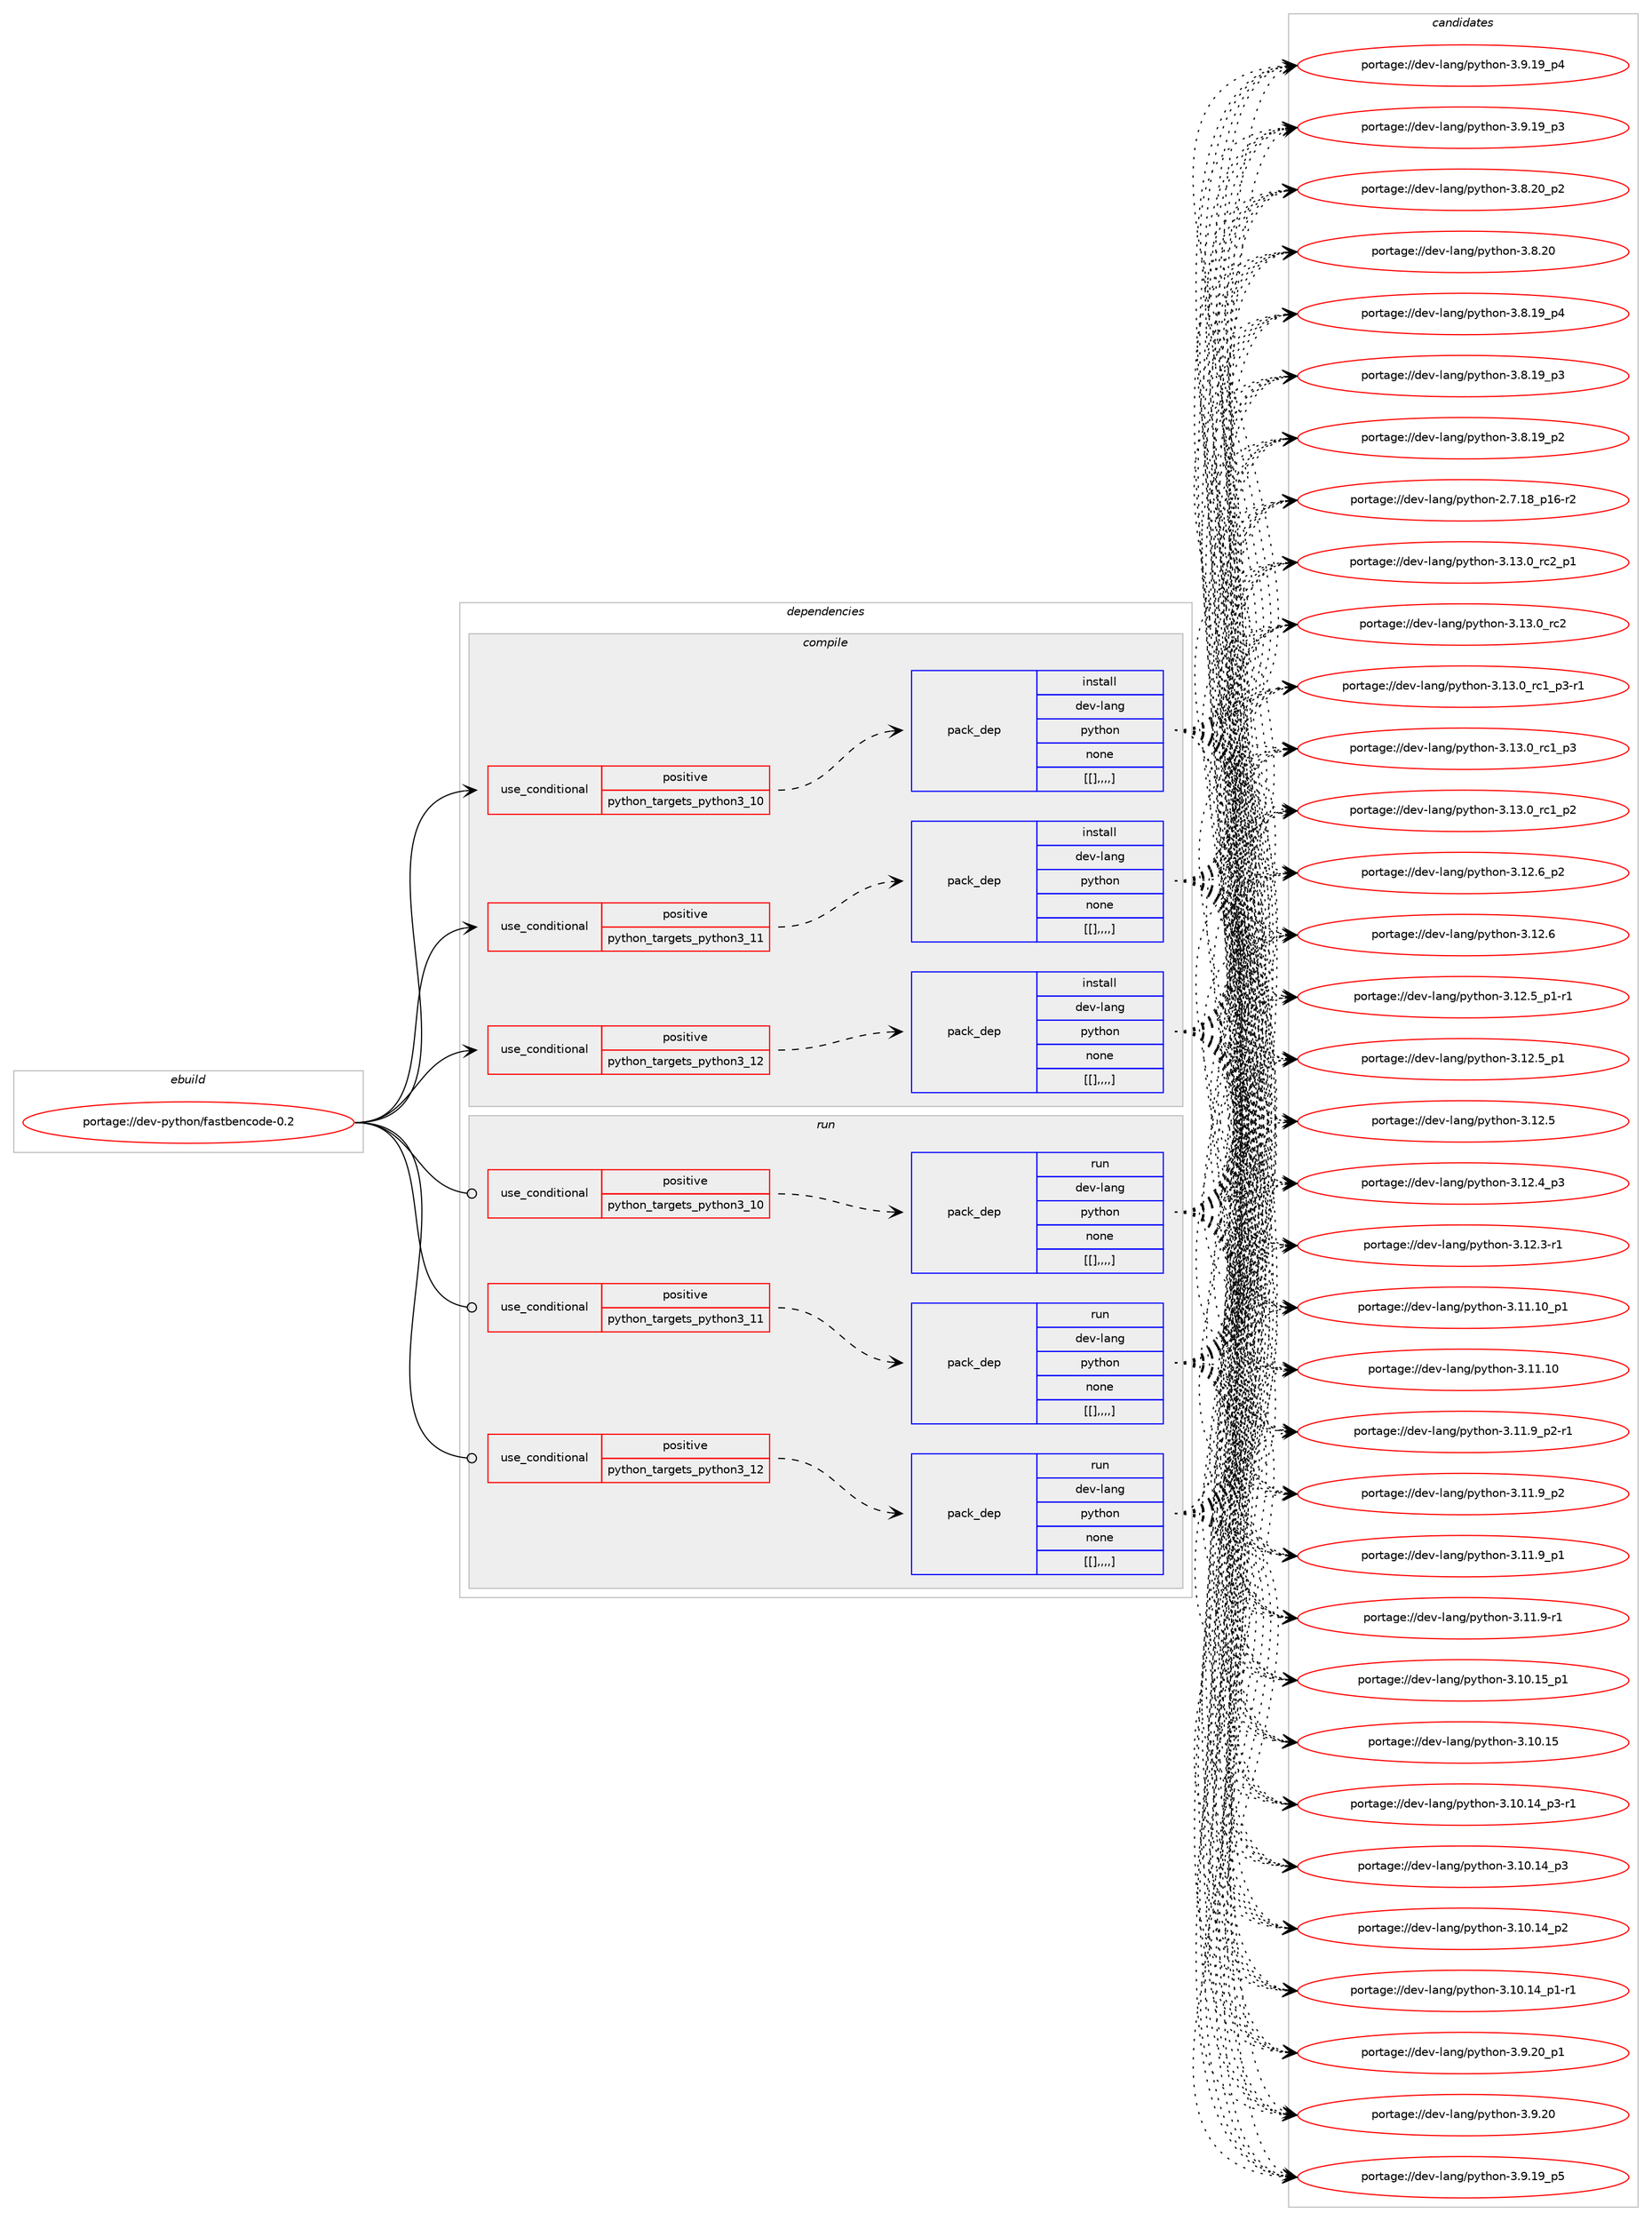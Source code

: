 digraph prolog {

# *************
# Graph options
# *************

newrank=true;
concentrate=true;
compound=true;
graph [rankdir=LR,fontname=Helvetica,fontsize=10,ranksep=1.5];#, ranksep=2.5, nodesep=0.2];
edge  [arrowhead=vee];
node  [fontname=Helvetica,fontsize=10];

# **********
# The ebuild
# **********

subgraph cluster_leftcol {
color=gray;
label=<<i>ebuild</i>>;
id [label="portage://dev-python/fastbencode-0.2", color=red, width=4, href="../dev-python/fastbencode-0.2.svg"];
}

# ****************
# The dependencies
# ****************

subgraph cluster_midcol {
color=gray;
label=<<i>dependencies</i>>;
subgraph cluster_compile {
fillcolor="#eeeeee";
style=filled;
label=<<i>compile</i>>;
subgraph cond33823 {
dependency147853 [label=<<TABLE BORDER="0" CELLBORDER="1" CELLSPACING="0" CELLPADDING="4"><TR><TD ROWSPAN="3" CELLPADDING="10">use_conditional</TD></TR><TR><TD>positive</TD></TR><TR><TD>python_targets_python3_10</TD></TR></TABLE>>, shape=none, color=red];
subgraph pack112816 {
dependency147854 [label=<<TABLE BORDER="0" CELLBORDER="1" CELLSPACING="0" CELLPADDING="4" WIDTH="220"><TR><TD ROWSPAN="6" CELLPADDING="30">pack_dep</TD></TR><TR><TD WIDTH="110">install</TD></TR><TR><TD>dev-lang</TD></TR><TR><TD>python</TD></TR><TR><TD>none</TD></TR><TR><TD>[[],,,,]</TD></TR></TABLE>>, shape=none, color=blue];
}
dependency147853:e -> dependency147854:w [weight=20,style="dashed",arrowhead="vee"];
}
id:e -> dependency147853:w [weight=20,style="solid",arrowhead="vee"];
subgraph cond33824 {
dependency147855 [label=<<TABLE BORDER="0" CELLBORDER="1" CELLSPACING="0" CELLPADDING="4"><TR><TD ROWSPAN="3" CELLPADDING="10">use_conditional</TD></TR><TR><TD>positive</TD></TR><TR><TD>python_targets_python3_11</TD></TR></TABLE>>, shape=none, color=red];
subgraph pack112817 {
dependency147856 [label=<<TABLE BORDER="0" CELLBORDER="1" CELLSPACING="0" CELLPADDING="4" WIDTH="220"><TR><TD ROWSPAN="6" CELLPADDING="30">pack_dep</TD></TR><TR><TD WIDTH="110">install</TD></TR><TR><TD>dev-lang</TD></TR><TR><TD>python</TD></TR><TR><TD>none</TD></TR><TR><TD>[[],,,,]</TD></TR></TABLE>>, shape=none, color=blue];
}
dependency147855:e -> dependency147856:w [weight=20,style="dashed",arrowhead="vee"];
}
id:e -> dependency147855:w [weight=20,style="solid",arrowhead="vee"];
subgraph cond33825 {
dependency147857 [label=<<TABLE BORDER="0" CELLBORDER="1" CELLSPACING="0" CELLPADDING="4"><TR><TD ROWSPAN="3" CELLPADDING="10">use_conditional</TD></TR><TR><TD>positive</TD></TR><TR><TD>python_targets_python3_12</TD></TR></TABLE>>, shape=none, color=red];
subgraph pack112818 {
dependency147858 [label=<<TABLE BORDER="0" CELLBORDER="1" CELLSPACING="0" CELLPADDING="4" WIDTH="220"><TR><TD ROWSPAN="6" CELLPADDING="30">pack_dep</TD></TR><TR><TD WIDTH="110">install</TD></TR><TR><TD>dev-lang</TD></TR><TR><TD>python</TD></TR><TR><TD>none</TD></TR><TR><TD>[[],,,,]</TD></TR></TABLE>>, shape=none, color=blue];
}
dependency147857:e -> dependency147858:w [weight=20,style="dashed",arrowhead="vee"];
}
id:e -> dependency147857:w [weight=20,style="solid",arrowhead="vee"];
}
subgraph cluster_compileandrun {
fillcolor="#eeeeee";
style=filled;
label=<<i>compile and run</i>>;
}
subgraph cluster_run {
fillcolor="#eeeeee";
style=filled;
label=<<i>run</i>>;
subgraph cond33826 {
dependency147859 [label=<<TABLE BORDER="0" CELLBORDER="1" CELLSPACING="0" CELLPADDING="4"><TR><TD ROWSPAN="3" CELLPADDING="10">use_conditional</TD></TR><TR><TD>positive</TD></TR><TR><TD>python_targets_python3_10</TD></TR></TABLE>>, shape=none, color=red];
subgraph pack112819 {
dependency147860 [label=<<TABLE BORDER="0" CELLBORDER="1" CELLSPACING="0" CELLPADDING="4" WIDTH="220"><TR><TD ROWSPAN="6" CELLPADDING="30">pack_dep</TD></TR><TR><TD WIDTH="110">run</TD></TR><TR><TD>dev-lang</TD></TR><TR><TD>python</TD></TR><TR><TD>none</TD></TR><TR><TD>[[],,,,]</TD></TR></TABLE>>, shape=none, color=blue];
}
dependency147859:e -> dependency147860:w [weight=20,style="dashed",arrowhead="vee"];
}
id:e -> dependency147859:w [weight=20,style="solid",arrowhead="odot"];
subgraph cond33827 {
dependency147861 [label=<<TABLE BORDER="0" CELLBORDER="1" CELLSPACING="0" CELLPADDING="4"><TR><TD ROWSPAN="3" CELLPADDING="10">use_conditional</TD></TR><TR><TD>positive</TD></TR><TR><TD>python_targets_python3_11</TD></TR></TABLE>>, shape=none, color=red];
subgraph pack112820 {
dependency147862 [label=<<TABLE BORDER="0" CELLBORDER="1" CELLSPACING="0" CELLPADDING="4" WIDTH="220"><TR><TD ROWSPAN="6" CELLPADDING="30">pack_dep</TD></TR><TR><TD WIDTH="110">run</TD></TR><TR><TD>dev-lang</TD></TR><TR><TD>python</TD></TR><TR><TD>none</TD></TR><TR><TD>[[],,,,]</TD></TR></TABLE>>, shape=none, color=blue];
}
dependency147861:e -> dependency147862:w [weight=20,style="dashed",arrowhead="vee"];
}
id:e -> dependency147861:w [weight=20,style="solid",arrowhead="odot"];
subgraph cond33828 {
dependency147863 [label=<<TABLE BORDER="0" CELLBORDER="1" CELLSPACING="0" CELLPADDING="4"><TR><TD ROWSPAN="3" CELLPADDING="10">use_conditional</TD></TR><TR><TD>positive</TD></TR><TR><TD>python_targets_python3_12</TD></TR></TABLE>>, shape=none, color=red];
subgraph pack112821 {
dependency147864 [label=<<TABLE BORDER="0" CELLBORDER="1" CELLSPACING="0" CELLPADDING="4" WIDTH="220"><TR><TD ROWSPAN="6" CELLPADDING="30">pack_dep</TD></TR><TR><TD WIDTH="110">run</TD></TR><TR><TD>dev-lang</TD></TR><TR><TD>python</TD></TR><TR><TD>none</TD></TR><TR><TD>[[],,,,]</TD></TR></TABLE>>, shape=none, color=blue];
}
dependency147863:e -> dependency147864:w [weight=20,style="dashed",arrowhead="vee"];
}
id:e -> dependency147863:w [weight=20,style="solid",arrowhead="odot"];
}
}

# **************
# The candidates
# **************

subgraph cluster_choices {
rank=same;
color=gray;
label=<<i>candidates</i>>;

subgraph choice112816 {
color=black;
nodesep=1;
choice100101118451089711010347112121116104111110455146495146489511499509511249 [label="portage://dev-lang/python-3.13.0_rc2_p1", color=red, width=4,href="../dev-lang/python-3.13.0_rc2_p1.svg"];
choice10010111845108971101034711212111610411111045514649514648951149950 [label="portage://dev-lang/python-3.13.0_rc2", color=red, width=4,href="../dev-lang/python-3.13.0_rc2.svg"];
choice1001011184510897110103471121211161041111104551464951464895114994995112514511449 [label="portage://dev-lang/python-3.13.0_rc1_p3-r1", color=red, width=4,href="../dev-lang/python-3.13.0_rc1_p3-r1.svg"];
choice100101118451089711010347112121116104111110455146495146489511499499511251 [label="portage://dev-lang/python-3.13.0_rc1_p3", color=red, width=4,href="../dev-lang/python-3.13.0_rc1_p3.svg"];
choice100101118451089711010347112121116104111110455146495146489511499499511250 [label="portage://dev-lang/python-3.13.0_rc1_p2", color=red, width=4,href="../dev-lang/python-3.13.0_rc1_p2.svg"];
choice100101118451089711010347112121116104111110455146495046549511250 [label="portage://dev-lang/python-3.12.6_p2", color=red, width=4,href="../dev-lang/python-3.12.6_p2.svg"];
choice10010111845108971101034711212111610411111045514649504654 [label="portage://dev-lang/python-3.12.6", color=red, width=4,href="../dev-lang/python-3.12.6.svg"];
choice1001011184510897110103471121211161041111104551464950465395112494511449 [label="portage://dev-lang/python-3.12.5_p1-r1", color=red, width=4,href="../dev-lang/python-3.12.5_p1-r1.svg"];
choice100101118451089711010347112121116104111110455146495046539511249 [label="portage://dev-lang/python-3.12.5_p1", color=red, width=4,href="../dev-lang/python-3.12.5_p1.svg"];
choice10010111845108971101034711212111610411111045514649504653 [label="portage://dev-lang/python-3.12.5", color=red, width=4,href="../dev-lang/python-3.12.5.svg"];
choice100101118451089711010347112121116104111110455146495046529511251 [label="portage://dev-lang/python-3.12.4_p3", color=red, width=4,href="../dev-lang/python-3.12.4_p3.svg"];
choice100101118451089711010347112121116104111110455146495046514511449 [label="portage://dev-lang/python-3.12.3-r1", color=red, width=4,href="../dev-lang/python-3.12.3-r1.svg"];
choice10010111845108971101034711212111610411111045514649494649489511249 [label="portage://dev-lang/python-3.11.10_p1", color=red, width=4,href="../dev-lang/python-3.11.10_p1.svg"];
choice1001011184510897110103471121211161041111104551464949464948 [label="portage://dev-lang/python-3.11.10", color=red, width=4,href="../dev-lang/python-3.11.10.svg"];
choice1001011184510897110103471121211161041111104551464949465795112504511449 [label="portage://dev-lang/python-3.11.9_p2-r1", color=red, width=4,href="../dev-lang/python-3.11.9_p2-r1.svg"];
choice100101118451089711010347112121116104111110455146494946579511250 [label="portage://dev-lang/python-3.11.9_p2", color=red, width=4,href="../dev-lang/python-3.11.9_p2.svg"];
choice100101118451089711010347112121116104111110455146494946579511249 [label="portage://dev-lang/python-3.11.9_p1", color=red, width=4,href="../dev-lang/python-3.11.9_p1.svg"];
choice100101118451089711010347112121116104111110455146494946574511449 [label="portage://dev-lang/python-3.11.9-r1", color=red, width=4,href="../dev-lang/python-3.11.9-r1.svg"];
choice10010111845108971101034711212111610411111045514649484649539511249 [label="portage://dev-lang/python-3.10.15_p1", color=red, width=4,href="../dev-lang/python-3.10.15_p1.svg"];
choice1001011184510897110103471121211161041111104551464948464953 [label="portage://dev-lang/python-3.10.15", color=red, width=4,href="../dev-lang/python-3.10.15.svg"];
choice100101118451089711010347112121116104111110455146494846495295112514511449 [label="portage://dev-lang/python-3.10.14_p3-r1", color=red, width=4,href="../dev-lang/python-3.10.14_p3-r1.svg"];
choice10010111845108971101034711212111610411111045514649484649529511251 [label="portage://dev-lang/python-3.10.14_p3", color=red, width=4,href="../dev-lang/python-3.10.14_p3.svg"];
choice10010111845108971101034711212111610411111045514649484649529511250 [label="portage://dev-lang/python-3.10.14_p2", color=red, width=4,href="../dev-lang/python-3.10.14_p2.svg"];
choice100101118451089711010347112121116104111110455146494846495295112494511449 [label="portage://dev-lang/python-3.10.14_p1-r1", color=red, width=4,href="../dev-lang/python-3.10.14_p1-r1.svg"];
choice100101118451089711010347112121116104111110455146574650489511249 [label="portage://dev-lang/python-3.9.20_p1", color=red, width=4,href="../dev-lang/python-3.9.20_p1.svg"];
choice10010111845108971101034711212111610411111045514657465048 [label="portage://dev-lang/python-3.9.20", color=red, width=4,href="../dev-lang/python-3.9.20.svg"];
choice100101118451089711010347112121116104111110455146574649579511253 [label="portage://dev-lang/python-3.9.19_p5", color=red, width=4,href="../dev-lang/python-3.9.19_p5.svg"];
choice100101118451089711010347112121116104111110455146574649579511252 [label="portage://dev-lang/python-3.9.19_p4", color=red, width=4,href="../dev-lang/python-3.9.19_p4.svg"];
choice100101118451089711010347112121116104111110455146574649579511251 [label="portage://dev-lang/python-3.9.19_p3", color=red, width=4,href="../dev-lang/python-3.9.19_p3.svg"];
choice100101118451089711010347112121116104111110455146564650489511250 [label="portage://dev-lang/python-3.8.20_p2", color=red, width=4,href="../dev-lang/python-3.8.20_p2.svg"];
choice10010111845108971101034711212111610411111045514656465048 [label="portage://dev-lang/python-3.8.20", color=red, width=4,href="../dev-lang/python-3.8.20.svg"];
choice100101118451089711010347112121116104111110455146564649579511252 [label="portage://dev-lang/python-3.8.19_p4", color=red, width=4,href="../dev-lang/python-3.8.19_p4.svg"];
choice100101118451089711010347112121116104111110455146564649579511251 [label="portage://dev-lang/python-3.8.19_p3", color=red, width=4,href="../dev-lang/python-3.8.19_p3.svg"];
choice100101118451089711010347112121116104111110455146564649579511250 [label="portage://dev-lang/python-3.8.19_p2", color=red, width=4,href="../dev-lang/python-3.8.19_p2.svg"];
choice100101118451089711010347112121116104111110455046554649569511249544511450 [label="portage://dev-lang/python-2.7.18_p16-r2", color=red, width=4,href="../dev-lang/python-2.7.18_p16-r2.svg"];
dependency147854:e -> choice100101118451089711010347112121116104111110455146495146489511499509511249:w [style=dotted,weight="100"];
dependency147854:e -> choice10010111845108971101034711212111610411111045514649514648951149950:w [style=dotted,weight="100"];
dependency147854:e -> choice1001011184510897110103471121211161041111104551464951464895114994995112514511449:w [style=dotted,weight="100"];
dependency147854:e -> choice100101118451089711010347112121116104111110455146495146489511499499511251:w [style=dotted,weight="100"];
dependency147854:e -> choice100101118451089711010347112121116104111110455146495146489511499499511250:w [style=dotted,weight="100"];
dependency147854:e -> choice100101118451089711010347112121116104111110455146495046549511250:w [style=dotted,weight="100"];
dependency147854:e -> choice10010111845108971101034711212111610411111045514649504654:w [style=dotted,weight="100"];
dependency147854:e -> choice1001011184510897110103471121211161041111104551464950465395112494511449:w [style=dotted,weight="100"];
dependency147854:e -> choice100101118451089711010347112121116104111110455146495046539511249:w [style=dotted,weight="100"];
dependency147854:e -> choice10010111845108971101034711212111610411111045514649504653:w [style=dotted,weight="100"];
dependency147854:e -> choice100101118451089711010347112121116104111110455146495046529511251:w [style=dotted,weight="100"];
dependency147854:e -> choice100101118451089711010347112121116104111110455146495046514511449:w [style=dotted,weight="100"];
dependency147854:e -> choice10010111845108971101034711212111610411111045514649494649489511249:w [style=dotted,weight="100"];
dependency147854:e -> choice1001011184510897110103471121211161041111104551464949464948:w [style=dotted,weight="100"];
dependency147854:e -> choice1001011184510897110103471121211161041111104551464949465795112504511449:w [style=dotted,weight="100"];
dependency147854:e -> choice100101118451089711010347112121116104111110455146494946579511250:w [style=dotted,weight="100"];
dependency147854:e -> choice100101118451089711010347112121116104111110455146494946579511249:w [style=dotted,weight="100"];
dependency147854:e -> choice100101118451089711010347112121116104111110455146494946574511449:w [style=dotted,weight="100"];
dependency147854:e -> choice10010111845108971101034711212111610411111045514649484649539511249:w [style=dotted,weight="100"];
dependency147854:e -> choice1001011184510897110103471121211161041111104551464948464953:w [style=dotted,weight="100"];
dependency147854:e -> choice100101118451089711010347112121116104111110455146494846495295112514511449:w [style=dotted,weight="100"];
dependency147854:e -> choice10010111845108971101034711212111610411111045514649484649529511251:w [style=dotted,weight="100"];
dependency147854:e -> choice10010111845108971101034711212111610411111045514649484649529511250:w [style=dotted,weight="100"];
dependency147854:e -> choice100101118451089711010347112121116104111110455146494846495295112494511449:w [style=dotted,weight="100"];
dependency147854:e -> choice100101118451089711010347112121116104111110455146574650489511249:w [style=dotted,weight="100"];
dependency147854:e -> choice10010111845108971101034711212111610411111045514657465048:w [style=dotted,weight="100"];
dependency147854:e -> choice100101118451089711010347112121116104111110455146574649579511253:w [style=dotted,weight="100"];
dependency147854:e -> choice100101118451089711010347112121116104111110455146574649579511252:w [style=dotted,weight="100"];
dependency147854:e -> choice100101118451089711010347112121116104111110455146574649579511251:w [style=dotted,weight="100"];
dependency147854:e -> choice100101118451089711010347112121116104111110455146564650489511250:w [style=dotted,weight="100"];
dependency147854:e -> choice10010111845108971101034711212111610411111045514656465048:w [style=dotted,weight="100"];
dependency147854:e -> choice100101118451089711010347112121116104111110455146564649579511252:w [style=dotted,weight="100"];
dependency147854:e -> choice100101118451089711010347112121116104111110455146564649579511251:w [style=dotted,weight="100"];
dependency147854:e -> choice100101118451089711010347112121116104111110455146564649579511250:w [style=dotted,weight="100"];
dependency147854:e -> choice100101118451089711010347112121116104111110455046554649569511249544511450:w [style=dotted,weight="100"];
}
subgraph choice112817 {
color=black;
nodesep=1;
choice100101118451089711010347112121116104111110455146495146489511499509511249 [label="portage://dev-lang/python-3.13.0_rc2_p1", color=red, width=4,href="../dev-lang/python-3.13.0_rc2_p1.svg"];
choice10010111845108971101034711212111610411111045514649514648951149950 [label="portage://dev-lang/python-3.13.0_rc2", color=red, width=4,href="../dev-lang/python-3.13.0_rc2.svg"];
choice1001011184510897110103471121211161041111104551464951464895114994995112514511449 [label="portage://dev-lang/python-3.13.0_rc1_p3-r1", color=red, width=4,href="../dev-lang/python-3.13.0_rc1_p3-r1.svg"];
choice100101118451089711010347112121116104111110455146495146489511499499511251 [label="portage://dev-lang/python-3.13.0_rc1_p3", color=red, width=4,href="../dev-lang/python-3.13.0_rc1_p3.svg"];
choice100101118451089711010347112121116104111110455146495146489511499499511250 [label="portage://dev-lang/python-3.13.0_rc1_p2", color=red, width=4,href="../dev-lang/python-3.13.0_rc1_p2.svg"];
choice100101118451089711010347112121116104111110455146495046549511250 [label="portage://dev-lang/python-3.12.6_p2", color=red, width=4,href="../dev-lang/python-3.12.6_p2.svg"];
choice10010111845108971101034711212111610411111045514649504654 [label="portage://dev-lang/python-3.12.6", color=red, width=4,href="../dev-lang/python-3.12.6.svg"];
choice1001011184510897110103471121211161041111104551464950465395112494511449 [label="portage://dev-lang/python-3.12.5_p1-r1", color=red, width=4,href="../dev-lang/python-3.12.5_p1-r1.svg"];
choice100101118451089711010347112121116104111110455146495046539511249 [label="portage://dev-lang/python-3.12.5_p1", color=red, width=4,href="../dev-lang/python-3.12.5_p1.svg"];
choice10010111845108971101034711212111610411111045514649504653 [label="portage://dev-lang/python-3.12.5", color=red, width=4,href="../dev-lang/python-3.12.5.svg"];
choice100101118451089711010347112121116104111110455146495046529511251 [label="portage://dev-lang/python-3.12.4_p3", color=red, width=4,href="../dev-lang/python-3.12.4_p3.svg"];
choice100101118451089711010347112121116104111110455146495046514511449 [label="portage://dev-lang/python-3.12.3-r1", color=red, width=4,href="../dev-lang/python-3.12.3-r1.svg"];
choice10010111845108971101034711212111610411111045514649494649489511249 [label="portage://dev-lang/python-3.11.10_p1", color=red, width=4,href="../dev-lang/python-3.11.10_p1.svg"];
choice1001011184510897110103471121211161041111104551464949464948 [label="portage://dev-lang/python-3.11.10", color=red, width=4,href="../dev-lang/python-3.11.10.svg"];
choice1001011184510897110103471121211161041111104551464949465795112504511449 [label="portage://dev-lang/python-3.11.9_p2-r1", color=red, width=4,href="../dev-lang/python-3.11.9_p2-r1.svg"];
choice100101118451089711010347112121116104111110455146494946579511250 [label="portage://dev-lang/python-3.11.9_p2", color=red, width=4,href="../dev-lang/python-3.11.9_p2.svg"];
choice100101118451089711010347112121116104111110455146494946579511249 [label="portage://dev-lang/python-3.11.9_p1", color=red, width=4,href="../dev-lang/python-3.11.9_p1.svg"];
choice100101118451089711010347112121116104111110455146494946574511449 [label="portage://dev-lang/python-3.11.9-r1", color=red, width=4,href="../dev-lang/python-3.11.9-r1.svg"];
choice10010111845108971101034711212111610411111045514649484649539511249 [label="portage://dev-lang/python-3.10.15_p1", color=red, width=4,href="../dev-lang/python-3.10.15_p1.svg"];
choice1001011184510897110103471121211161041111104551464948464953 [label="portage://dev-lang/python-3.10.15", color=red, width=4,href="../dev-lang/python-3.10.15.svg"];
choice100101118451089711010347112121116104111110455146494846495295112514511449 [label="portage://dev-lang/python-3.10.14_p3-r1", color=red, width=4,href="../dev-lang/python-3.10.14_p3-r1.svg"];
choice10010111845108971101034711212111610411111045514649484649529511251 [label="portage://dev-lang/python-3.10.14_p3", color=red, width=4,href="../dev-lang/python-3.10.14_p3.svg"];
choice10010111845108971101034711212111610411111045514649484649529511250 [label="portage://dev-lang/python-3.10.14_p2", color=red, width=4,href="../dev-lang/python-3.10.14_p2.svg"];
choice100101118451089711010347112121116104111110455146494846495295112494511449 [label="portage://dev-lang/python-3.10.14_p1-r1", color=red, width=4,href="../dev-lang/python-3.10.14_p1-r1.svg"];
choice100101118451089711010347112121116104111110455146574650489511249 [label="portage://dev-lang/python-3.9.20_p1", color=red, width=4,href="../dev-lang/python-3.9.20_p1.svg"];
choice10010111845108971101034711212111610411111045514657465048 [label="portage://dev-lang/python-3.9.20", color=red, width=4,href="../dev-lang/python-3.9.20.svg"];
choice100101118451089711010347112121116104111110455146574649579511253 [label="portage://dev-lang/python-3.9.19_p5", color=red, width=4,href="../dev-lang/python-3.9.19_p5.svg"];
choice100101118451089711010347112121116104111110455146574649579511252 [label="portage://dev-lang/python-3.9.19_p4", color=red, width=4,href="../dev-lang/python-3.9.19_p4.svg"];
choice100101118451089711010347112121116104111110455146574649579511251 [label="portage://dev-lang/python-3.9.19_p3", color=red, width=4,href="../dev-lang/python-3.9.19_p3.svg"];
choice100101118451089711010347112121116104111110455146564650489511250 [label="portage://dev-lang/python-3.8.20_p2", color=red, width=4,href="../dev-lang/python-3.8.20_p2.svg"];
choice10010111845108971101034711212111610411111045514656465048 [label="portage://dev-lang/python-3.8.20", color=red, width=4,href="../dev-lang/python-3.8.20.svg"];
choice100101118451089711010347112121116104111110455146564649579511252 [label="portage://dev-lang/python-3.8.19_p4", color=red, width=4,href="../dev-lang/python-3.8.19_p4.svg"];
choice100101118451089711010347112121116104111110455146564649579511251 [label="portage://dev-lang/python-3.8.19_p3", color=red, width=4,href="../dev-lang/python-3.8.19_p3.svg"];
choice100101118451089711010347112121116104111110455146564649579511250 [label="portage://dev-lang/python-3.8.19_p2", color=red, width=4,href="../dev-lang/python-3.8.19_p2.svg"];
choice100101118451089711010347112121116104111110455046554649569511249544511450 [label="portage://dev-lang/python-2.7.18_p16-r2", color=red, width=4,href="../dev-lang/python-2.7.18_p16-r2.svg"];
dependency147856:e -> choice100101118451089711010347112121116104111110455146495146489511499509511249:w [style=dotted,weight="100"];
dependency147856:e -> choice10010111845108971101034711212111610411111045514649514648951149950:w [style=dotted,weight="100"];
dependency147856:e -> choice1001011184510897110103471121211161041111104551464951464895114994995112514511449:w [style=dotted,weight="100"];
dependency147856:e -> choice100101118451089711010347112121116104111110455146495146489511499499511251:w [style=dotted,weight="100"];
dependency147856:e -> choice100101118451089711010347112121116104111110455146495146489511499499511250:w [style=dotted,weight="100"];
dependency147856:e -> choice100101118451089711010347112121116104111110455146495046549511250:w [style=dotted,weight="100"];
dependency147856:e -> choice10010111845108971101034711212111610411111045514649504654:w [style=dotted,weight="100"];
dependency147856:e -> choice1001011184510897110103471121211161041111104551464950465395112494511449:w [style=dotted,weight="100"];
dependency147856:e -> choice100101118451089711010347112121116104111110455146495046539511249:w [style=dotted,weight="100"];
dependency147856:e -> choice10010111845108971101034711212111610411111045514649504653:w [style=dotted,weight="100"];
dependency147856:e -> choice100101118451089711010347112121116104111110455146495046529511251:w [style=dotted,weight="100"];
dependency147856:e -> choice100101118451089711010347112121116104111110455146495046514511449:w [style=dotted,weight="100"];
dependency147856:e -> choice10010111845108971101034711212111610411111045514649494649489511249:w [style=dotted,weight="100"];
dependency147856:e -> choice1001011184510897110103471121211161041111104551464949464948:w [style=dotted,weight="100"];
dependency147856:e -> choice1001011184510897110103471121211161041111104551464949465795112504511449:w [style=dotted,weight="100"];
dependency147856:e -> choice100101118451089711010347112121116104111110455146494946579511250:w [style=dotted,weight="100"];
dependency147856:e -> choice100101118451089711010347112121116104111110455146494946579511249:w [style=dotted,weight="100"];
dependency147856:e -> choice100101118451089711010347112121116104111110455146494946574511449:w [style=dotted,weight="100"];
dependency147856:e -> choice10010111845108971101034711212111610411111045514649484649539511249:w [style=dotted,weight="100"];
dependency147856:e -> choice1001011184510897110103471121211161041111104551464948464953:w [style=dotted,weight="100"];
dependency147856:e -> choice100101118451089711010347112121116104111110455146494846495295112514511449:w [style=dotted,weight="100"];
dependency147856:e -> choice10010111845108971101034711212111610411111045514649484649529511251:w [style=dotted,weight="100"];
dependency147856:e -> choice10010111845108971101034711212111610411111045514649484649529511250:w [style=dotted,weight="100"];
dependency147856:e -> choice100101118451089711010347112121116104111110455146494846495295112494511449:w [style=dotted,weight="100"];
dependency147856:e -> choice100101118451089711010347112121116104111110455146574650489511249:w [style=dotted,weight="100"];
dependency147856:e -> choice10010111845108971101034711212111610411111045514657465048:w [style=dotted,weight="100"];
dependency147856:e -> choice100101118451089711010347112121116104111110455146574649579511253:w [style=dotted,weight="100"];
dependency147856:e -> choice100101118451089711010347112121116104111110455146574649579511252:w [style=dotted,weight="100"];
dependency147856:e -> choice100101118451089711010347112121116104111110455146574649579511251:w [style=dotted,weight="100"];
dependency147856:e -> choice100101118451089711010347112121116104111110455146564650489511250:w [style=dotted,weight="100"];
dependency147856:e -> choice10010111845108971101034711212111610411111045514656465048:w [style=dotted,weight="100"];
dependency147856:e -> choice100101118451089711010347112121116104111110455146564649579511252:w [style=dotted,weight="100"];
dependency147856:e -> choice100101118451089711010347112121116104111110455146564649579511251:w [style=dotted,weight="100"];
dependency147856:e -> choice100101118451089711010347112121116104111110455146564649579511250:w [style=dotted,weight="100"];
dependency147856:e -> choice100101118451089711010347112121116104111110455046554649569511249544511450:w [style=dotted,weight="100"];
}
subgraph choice112818 {
color=black;
nodesep=1;
choice100101118451089711010347112121116104111110455146495146489511499509511249 [label="portage://dev-lang/python-3.13.0_rc2_p1", color=red, width=4,href="../dev-lang/python-3.13.0_rc2_p1.svg"];
choice10010111845108971101034711212111610411111045514649514648951149950 [label="portage://dev-lang/python-3.13.0_rc2", color=red, width=4,href="../dev-lang/python-3.13.0_rc2.svg"];
choice1001011184510897110103471121211161041111104551464951464895114994995112514511449 [label="portage://dev-lang/python-3.13.0_rc1_p3-r1", color=red, width=4,href="../dev-lang/python-3.13.0_rc1_p3-r1.svg"];
choice100101118451089711010347112121116104111110455146495146489511499499511251 [label="portage://dev-lang/python-3.13.0_rc1_p3", color=red, width=4,href="../dev-lang/python-3.13.0_rc1_p3.svg"];
choice100101118451089711010347112121116104111110455146495146489511499499511250 [label="portage://dev-lang/python-3.13.0_rc1_p2", color=red, width=4,href="../dev-lang/python-3.13.0_rc1_p2.svg"];
choice100101118451089711010347112121116104111110455146495046549511250 [label="portage://dev-lang/python-3.12.6_p2", color=red, width=4,href="../dev-lang/python-3.12.6_p2.svg"];
choice10010111845108971101034711212111610411111045514649504654 [label="portage://dev-lang/python-3.12.6", color=red, width=4,href="../dev-lang/python-3.12.6.svg"];
choice1001011184510897110103471121211161041111104551464950465395112494511449 [label="portage://dev-lang/python-3.12.5_p1-r1", color=red, width=4,href="../dev-lang/python-3.12.5_p1-r1.svg"];
choice100101118451089711010347112121116104111110455146495046539511249 [label="portage://dev-lang/python-3.12.5_p1", color=red, width=4,href="../dev-lang/python-3.12.5_p1.svg"];
choice10010111845108971101034711212111610411111045514649504653 [label="portage://dev-lang/python-3.12.5", color=red, width=4,href="../dev-lang/python-3.12.5.svg"];
choice100101118451089711010347112121116104111110455146495046529511251 [label="portage://dev-lang/python-3.12.4_p3", color=red, width=4,href="../dev-lang/python-3.12.4_p3.svg"];
choice100101118451089711010347112121116104111110455146495046514511449 [label="portage://dev-lang/python-3.12.3-r1", color=red, width=4,href="../dev-lang/python-3.12.3-r1.svg"];
choice10010111845108971101034711212111610411111045514649494649489511249 [label="portage://dev-lang/python-3.11.10_p1", color=red, width=4,href="../dev-lang/python-3.11.10_p1.svg"];
choice1001011184510897110103471121211161041111104551464949464948 [label="portage://dev-lang/python-3.11.10", color=red, width=4,href="../dev-lang/python-3.11.10.svg"];
choice1001011184510897110103471121211161041111104551464949465795112504511449 [label="portage://dev-lang/python-3.11.9_p2-r1", color=red, width=4,href="../dev-lang/python-3.11.9_p2-r1.svg"];
choice100101118451089711010347112121116104111110455146494946579511250 [label="portage://dev-lang/python-3.11.9_p2", color=red, width=4,href="../dev-lang/python-3.11.9_p2.svg"];
choice100101118451089711010347112121116104111110455146494946579511249 [label="portage://dev-lang/python-3.11.9_p1", color=red, width=4,href="../dev-lang/python-3.11.9_p1.svg"];
choice100101118451089711010347112121116104111110455146494946574511449 [label="portage://dev-lang/python-3.11.9-r1", color=red, width=4,href="../dev-lang/python-3.11.9-r1.svg"];
choice10010111845108971101034711212111610411111045514649484649539511249 [label="portage://dev-lang/python-3.10.15_p1", color=red, width=4,href="../dev-lang/python-3.10.15_p1.svg"];
choice1001011184510897110103471121211161041111104551464948464953 [label="portage://dev-lang/python-3.10.15", color=red, width=4,href="../dev-lang/python-3.10.15.svg"];
choice100101118451089711010347112121116104111110455146494846495295112514511449 [label="portage://dev-lang/python-3.10.14_p3-r1", color=red, width=4,href="../dev-lang/python-3.10.14_p3-r1.svg"];
choice10010111845108971101034711212111610411111045514649484649529511251 [label="portage://dev-lang/python-3.10.14_p3", color=red, width=4,href="../dev-lang/python-3.10.14_p3.svg"];
choice10010111845108971101034711212111610411111045514649484649529511250 [label="portage://dev-lang/python-3.10.14_p2", color=red, width=4,href="../dev-lang/python-3.10.14_p2.svg"];
choice100101118451089711010347112121116104111110455146494846495295112494511449 [label="portage://dev-lang/python-3.10.14_p1-r1", color=red, width=4,href="../dev-lang/python-3.10.14_p1-r1.svg"];
choice100101118451089711010347112121116104111110455146574650489511249 [label="portage://dev-lang/python-3.9.20_p1", color=red, width=4,href="../dev-lang/python-3.9.20_p1.svg"];
choice10010111845108971101034711212111610411111045514657465048 [label="portage://dev-lang/python-3.9.20", color=red, width=4,href="../dev-lang/python-3.9.20.svg"];
choice100101118451089711010347112121116104111110455146574649579511253 [label="portage://dev-lang/python-3.9.19_p5", color=red, width=4,href="../dev-lang/python-3.9.19_p5.svg"];
choice100101118451089711010347112121116104111110455146574649579511252 [label="portage://dev-lang/python-3.9.19_p4", color=red, width=4,href="../dev-lang/python-3.9.19_p4.svg"];
choice100101118451089711010347112121116104111110455146574649579511251 [label="portage://dev-lang/python-3.9.19_p3", color=red, width=4,href="../dev-lang/python-3.9.19_p3.svg"];
choice100101118451089711010347112121116104111110455146564650489511250 [label="portage://dev-lang/python-3.8.20_p2", color=red, width=4,href="../dev-lang/python-3.8.20_p2.svg"];
choice10010111845108971101034711212111610411111045514656465048 [label="portage://dev-lang/python-3.8.20", color=red, width=4,href="../dev-lang/python-3.8.20.svg"];
choice100101118451089711010347112121116104111110455146564649579511252 [label="portage://dev-lang/python-3.8.19_p4", color=red, width=4,href="../dev-lang/python-3.8.19_p4.svg"];
choice100101118451089711010347112121116104111110455146564649579511251 [label="portage://dev-lang/python-3.8.19_p3", color=red, width=4,href="../dev-lang/python-3.8.19_p3.svg"];
choice100101118451089711010347112121116104111110455146564649579511250 [label="portage://dev-lang/python-3.8.19_p2", color=red, width=4,href="../dev-lang/python-3.8.19_p2.svg"];
choice100101118451089711010347112121116104111110455046554649569511249544511450 [label="portage://dev-lang/python-2.7.18_p16-r2", color=red, width=4,href="../dev-lang/python-2.7.18_p16-r2.svg"];
dependency147858:e -> choice100101118451089711010347112121116104111110455146495146489511499509511249:w [style=dotted,weight="100"];
dependency147858:e -> choice10010111845108971101034711212111610411111045514649514648951149950:w [style=dotted,weight="100"];
dependency147858:e -> choice1001011184510897110103471121211161041111104551464951464895114994995112514511449:w [style=dotted,weight="100"];
dependency147858:e -> choice100101118451089711010347112121116104111110455146495146489511499499511251:w [style=dotted,weight="100"];
dependency147858:e -> choice100101118451089711010347112121116104111110455146495146489511499499511250:w [style=dotted,weight="100"];
dependency147858:e -> choice100101118451089711010347112121116104111110455146495046549511250:w [style=dotted,weight="100"];
dependency147858:e -> choice10010111845108971101034711212111610411111045514649504654:w [style=dotted,weight="100"];
dependency147858:e -> choice1001011184510897110103471121211161041111104551464950465395112494511449:w [style=dotted,weight="100"];
dependency147858:e -> choice100101118451089711010347112121116104111110455146495046539511249:w [style=dotted,weight="100"];
dependency147858:e -> choice10010111845108971101034711212111610411111045514649504653:w [style=dotted,weight="100"];
dependency147858:e -> choice100101118451089711010347112121116104111110455146495046529511251:w [style=dotted,weight="100"];
dependency147858:e -> choice100101118451089711010347112121116104111110455146495046514511449:w [style=dotted,weight="100"];
dependency147858:e -> choice10010111845108971101034711212111610411111045514649494649489511249:w [style=dotted,weight="100"];
dependency147858:e -> choice1001011184510897110103471121211161041111104551464949464948:w [style=dotted,weight="100"];
dependency147858:e -> choice1001011184510897110103471121211161041111104551464949465795112504511449:w [style=dotted,weight="100"];
dependency147858:e -> choice100101118451089711010347112121116104111110455146494946579511250:w [style=dotted,weight="100"];
dependency147858:e -> choice100101118451089711010347112121116104111110455146494946579511249:w [style=dotted,weight="100"];
dependency147858:e -> choice100101118451089711010347112121116104111110455146494946574511449:w [style=dotted,weight="100"];
dependency147858:e -> choice10010111845108971101034711212111610411111045514649484649539511249:w [style=dotted,weight="100"];
dependency147858:e -> choice1001011184510897110103471121211161041111104551464948464953:w [style=dotted,weight="100"];
dependency147858:e -> choice100101118451089711010347112121116104111110455146494846495295112514511449:w [style=dotted,weight="100"];
dependency147858:e -> choice10010111845108971101034711212111610411111045514649484649529511251:w [style=dotted,weight="100"];
dependency147858:e -> choice10010111845108971101034711212111610411111045514649484649529511250:w [style=dotted,weight="100"];
dependency147858:e -> choice100101118451089711010347112121116104111110455146494846495295112494511449:w [style=dotted,weight="100"];
dependency147858:e -> choice100101118451089711010347112121116104111110455146574650489511249:w [style=dotted,weight="100"];
dependency147858:e -> choice10010111845108971101034711212111610411111045514657465048:w [style=dotted,weight="100"];
dependency147858:e -> choice100101118451089711010347112121116104111110455146574649579511253:w [style=dotted,weight="100"];
dependency147858:e -> choice100101118451089711010347112121116104111110455146574649579511252:w [style=dotted,weight="100"];
dependency147858:e -> choice100101118451089711010347112121116104111110455146574649579511251:w [style=dotted,weight="100"];
dependency147858:e -> choice100101118451089711010347112121116104111110455146564650489511250:w [style=dotted,weight="100"];
dependency147858:e -> choice10010111845108971101034711212111610411111045514656465048:w [style=dotted,weight="100"];
dependency147858:e -> choice100101118451089711010347112121116104111110455146564649579511252:w [style=dotted,weight="100"];
dependency147858:e -> choice100101118451089711010347112121116104111110455146564649579511251:w [style=dotted,weight="100"];
dependency147858:e -> choice100101118451089711010347112121116104111110455146564649579511250:w [style=dotted,weight="100"];
dependency147858:e -> choice100101118451089711010347112121116104111110455046554649569511249544511450:w [style=dotted,weight="100"];
}
subgraph choice112819 {
color=black;
nodesep=1;
choice100101118451089711010347112121116104111110455146495146489511499509511249 [label="portage://dev-lang/python-3.13.0_rc2_p1", color=red, width=4,href="../dev-lang/python-3.13.0_rc2_p1.svg"];
choice10010111845108971101034711212111610411111045514649514648951149950 [label="portage://dev-lang/python-3.13.0_rc2", color=red, width=4,href="../dev-lang/python-3.13.0_rc2.svg"];
choice1001011184510897110103471121211161041111104551464951464895114994995112514511449 [label="portage://dev-lang/python-3.13.0_rc1_p3-r1", color=red, width=4,href="../dev-lang/python-3.13.0_rc1_p3-r1.svg"];
choice100101118451089711010347112121116104111110455146495146489511499499511251 [label="portage://dev-lang/python-3.13.0_rc1_p3", color=red, width=4,href="../dev-lang/python-3.13.0_rc1_p3.svg"];
choice100101118451089711010347112121116104111110455146495146489511499499511250 [label="portage://dev-lang/python-3.13.0_rc1_p2", color=red, width=4,href="../dev-lang/python-3.13.0_rc1_p2.svg"];
choice100101118451089711010347112121116104111110455146495046549511250 [label="portage://dev-lang/python-3.12.6_p2", color=red, width=4,href="../dev-lang/python-3.12.6_p2.svg"];
choice10010111845108971101034711212111610411111045514649504654 [label="portage://dev-lang/python-3.12.6", color=red, width=4,href="../dev-lang/python-3.12.6.svg"];
choice1001011184510897110103471121211161041111104551464950465395112494511449 [label="portage://dev-lang/python-3.12.5_p1-r1", color=red, width=4,href="../dev-lang/python-3.12.5_p1-r1.svg"];
choice100101118451089711010347112121116104111110455146495046539511249 [label="portage://dev-lang/python-3.12.5_p1", color=red, width=4,href="../dev-lang/python-3.12.5_p1.svg"];
choice10010111845108971101034711212111610411111045514649504653 [label="portage://dev-lang/python-3.12.5", color=red, width=4,href="../dev-lang/python-3.12.5.svg"];
choice100101118451089711010347112121116104111110455146495046529511251 [label="portage://dev-lang/python-3.12.4_p3", color=red, width=4,href="../dev-lang/python-3.12.4_p3.svg"];
choice100101118451089711010347112121116104111110455146495046514511449 [label="portage://dev-lang/python-3.12.3-r1", color=red, width=4,href="../dev-lang/python-3.12.3-r1.svg"];
choice10010111845108971101034711212111610411111045514649494649489511249 [label="portage://dev-lang/python-3.11.10_p1", color=red, width=4,href="../dev-lang/python-3.11.10_p1.svg"];
choice1001011184510897110103471121211161041111104551464949464948 [label="portage://dev-lang/python-3.11.10", color=red, width=4,href="../dev-lang/python-3.11.10.svg"];
choice1001011184510897110103471121211161041111104551464949465795112504511449 [label="portage://dev-lang/python-3.11.9_p2-r1", color=red, width=4,href="../dev-lang/python-3.11.9_p2-r1.svg"];
choice100101118451089711010347112121116104111110455146494946579511250 [label="portage://dev-lang/python-3.11.9_p2", color=red, width=4,href="../dev-lang/python-3.11.9_p2.svg"];
choice100101118451089711010347112121116104111110455146494946579511249 [label="portage://dev-lang/python-3.11.9_p1", color=red, width=4,href="../dev-lang/python-3.11.9_p1.svg"];
choice100101118451089711010347112121116104111110455146494946574511449 [label="portage://dev-lang/python-3.11.9-r1", color=red, width=4,href="../dev-lang/python-3.11.9-r1.svg"];
choice10010111845108971101034711212111610411111045514649484649539511249 [label="portage://dev-lang/python-3.10.15_p1", color=red, width=4,href="../dev-lang/python-3.10.15_p1.svg"];
choice1001011184510897110103471121211161041111104551464948464953 [label="portage://dev-lang/python-3.10.15", color=red, width=4,href="../dev-lang/python-3.10.15.svg"];
choice100101118451089711010347112121116104111110455146494846495295112514511449 [label="portage://dev-lang/python-3.10.14_p3-r1", color=red, width=4,href="../dev-lang/python-3.10.14_p3-r1.svg"];
choice10010111845108971101034711212111610411111045514649484649529511251 [label="portage://dev-lang/python-3.10.14_p3", color=red, width=4,href="../dev-lang/python-3.10.14_p3.svg"];
choice10010111845108971101034711212111610411111045514649484649529511250 [label="portage://dev-lang/python-3.10.14_p2", color=red, width=4,href="../dev-lang/python-3.10.14_p2.svg"];
choice100101118451089711010347112121116104111110455146494846495295112494511449 [label="portage://dev-lang/python-3.10.14_p1-r1", color=red, width=4,href="../dev-lang/python-3.10.14_p1-r1.svg"];
choice100101118451089711010347112121116104111110455146574650489511249 [label="portage://dev-lang/python-3.9.20_p1", color=red, width=4,href="../dev-lang/python-3.9.20_p1.svg"];
choice10010111845108971101034711212111610411111045514657465048 [label="portage://dev-lang/python-3.9.20", color=red, width=4,href="../dev-lang/python-3.9.20.svg"];
choice100101118451089711010347112121116104111110455146574649579511253 [label="portage://dev-lang/python-3.9.19_p5", color=red, width=4,href="../dev-lang/python-3.9.19_p5.svg"];
choice100101118451089711010347112121116104111110455146574649579511252 [label="portage://dev-lang/python-3.9.19_p4", color=red, width=4,href="../dev-lang/python-3.9.19_p4.svg"];
choice100101118451089711010347112121116104111110455146574649579511251 [label="portage://dev-lang/python-3.9.19_p3", color=red, width=4,href="../dev-lang/python-3.9.19_p3.svg"];
choice100101118451089711010347112121116104111110455146564650489511250 [label="portage://dev-lang/python-3.8.20_p2", color=red, width=4,href="../dev-lang/python-3.8.20_p2.svg"];
choice10010111845108971101034711212111610411111045514656465048 [label="portage://dev-lang/python-3.8.20", color=red, width=4,href="../dev-lang/python-3.8.20.svg"];
choice100101118451089711010347112121116104111110455146564649579511252 [label="portage://dev-lang/python-3.8.19_p4", color=red, width=4,href="../dev-lang/python-3.8.19_p4.svg"];
choice100101118451089711010347112121116104111110455146564649579511251 [label="portage://dev-lang/python-3.8.19_p3", color=red, width=4,href="../dev-lang/python-3.8.19_p3.svg"];
choice100101118451089711010347112121116104111110455146564649579511250 [label="portage://dev-lang/python-3.8.19_p2", color=red, width=4,href="../dev-lang/python-3.8.19_p2.svg"];
choice100101118451089711010347112121116104111110455046554649569511249544511450 [label="portage://dev-lang/python-2.7.18_p16-r2", color=red, width=4,href="../dev-lang/python-2.7.18_p16-r2.svg"];
dependency147860:e -> choice100101118451089711010347112121116104111110455146495146489511499509511249:w [style=dotted,weight="100"];
dependency147860:e -> choice10010111845108971101034711212111610411111045514649514648951149950:w [style=dotted,weight="100"];
dependency147860:e -> choice1001011184510897110103471121211161041111104551464951464895114994995112514511449:w [style=dotted,weight="100"];
dependency147860:e -> choice100101118451089711010347112121116104111110455146495146489511499499511251:w [style=dotted,weight="100"];
dependency147860:e -> choice100101118451089711010347112121116104111110455146495146489511499499511250:w [style=dotted,weight="100"];
dependency147860:e -> choice100101118451089711010347112121116104111110455146495046549511250:w [style=dotted,weight="100"];
dependency147860:e -> choice10010111845108971101034711212111610411111045514649504654:w [style=dotted,weight="100"];
dependency147860:e -> choice1001011184510897110103471121211161041111104551464950465395112494511449:w [style=dotted,weight="100"];
dependency147860:e -> choice100101118451089711010347112121116104111110455146495046539511249:w [style=dotted,weight="100"];
dependency147860:e -> choice10010111845108971101034711212111610411111045514649504653:w [style=dotted,weight="100"];
dependency147860:e -> choice100101118451089711010347112121116104111110455146495046529511251:w [style=dotted,weight="100"];
dependency147860:e -> choice100101118451089711010347112121116104111110455146495046514511449:w [style=dotted,weight="100"];
dependency147860:e -> choice10010111845108971101034711212111610411111045514649494649489511249:w [style=dotted,weight="100"];
dependency147860:e -> choice1001011184510897110103471121211161041111104551464949464948:w [style=dotted,weight="100"];
dependency147860:e -> choice1001011184510897110103471121211161041111104551464949465795112504511449:w [style=dotted,weight="100"];
dependency147860:e -> choice100101118451089711010347112121116104111110455146494946579511250:w [style=dotted,weight="100"];
dependency147860:e -> choice100101118451089711010347112121116104111110455146494946579511249:w [style=dotted,weight="100"];
dependency147860:e -> choice100101118451089711010347112121116104111110455146494946574511449:w [style=dotted,weight="100"];
dependency147860:e -> choice10010111845108971101034711212111610411111045514649484649539511249:w [style=dotted,weight="100"];
dependency147860:e -> choice1001011184510897110103471121211161041111104551464948464953:w [style=dotted,weight="100"];
dependency147860:e -> choice100101118451089711010347112121116104111110455146494846495295112514511449:w [style=dotted,weight="100"];
dependency147860:e -> choice10010111845108971101034711212111610411111045514649484649529511251:w [style=dotted,weight="100"];
dependency147860:e -> choice10010111845108971101034711212111610411111045514649484649529511250:w [style=dotted,weight="100"];
dependency147860:e -> choice100101118451089711010347112121116104111110455146494846495295112494511449:w [style=dotted,weight="100"];
dependency147860:e -> choice100101118451089711010347112121116104111110455146574650489511249:w [style=dotted,weight="100"];
dependency147860:e -> choice10010111845108971101034711212111610411111045514657465048:w [style=dotted,weight="100"];
dependency147860:e -> choice100101118451089711010347112121116104111110455146574649579511253:w [style=dotted,weight="100"];
dependency147860:e -> choice100101118451089711010347112121116104111110455146574649579511252:w [style=dotted,weight="100"];
dependency147860:e -> choice100101118451089711010347112121116104111110455146574649579511251:w [style=dotted,weight="100"];
dependency147860:e -> choice100101118451089711010347112121116104111110455146564650489511250:w [style=dotted,weight="100"];
dependency147860:e -> choice10010111845108971101034711212111610411111045514656465048:w [style=dotted,weight="100"];
dependency147860:e -> choice100101118451089711010347112121116104111110455146564649579511252:w [style=dotted,weight="100"];
dependency147860:e -> choice100101118451089711010347112121116104111110455146564649579511251:w [style=dotted,weight="100"];
dependency147860:e -> choice100101118451089711010347112121116104111110455146564649579511250:w [style=dotted,weight="100"];
dependency147860:e -> choice100101118451089711010347112121116104111110455046554649569511249544511450:w [style=dotted,weight="100"];
}
subgraph choice112820 {
color=black;
nodesep=1;
choice100101118451089711010347112121116104111110455146495146489511499509511249 [label="portage://dev-lang/python-3.13.0_rc2_p1", color=red, width=4,href="../dev-lang/python-3.13.0_rc2_p1.svg"];
choice10010111845108971101034711212111610411111045514649514648951149950 [label="portage://dev-lang/python-3.13.0_rc2", color=red, width=4,href="../dev-lang/python-3.13.0_rc2.svg"];
choice1001011184510897110103471121211161041111104551464951464895114994995112514511449 [label="portage://dev-lang/python-3.13.0_rc1_p3-r1", color=red, width=4,href="../dev-lang/python-3.13.0_rc1_p3-r1.svg"];
choice100101118451089711010347112121116104111110455146495146489511499499511251 [label="portage://dev-lang/python-3.13.0_rc1_p3", color=red, width=4,href="../dev-lang/python-3.13.0_rc1_p3.svg"];
choice100101118451089711010347112121116104111110455146495146489511499499511250 [label="portage://dev-lang/python-3.13.0_rc1_p2", color=red, width=4,href="../dev-lang/python-3.13.0_rc1_p2.svg"];
choice100101118451089711010347112121116104111110455146495046549511250 [label="portage://dev-lang/python-3.12.6_p2", color=red, width=4,href="../dev-lang/python-3.12.6_p2.svg"];
choice10010111845108971101034711212111610411111045514649504654 [label="portage://dev-lang/python-3.12.6", color=red, width=4,href="../dev-lang/python-3.12.6.svg"];
choice1001011184510897110103471121211161041111104551464950465395112494511449 [label="portage://dev-lang/python-3.12.5_p1-r1", color=red, width=4,href="../dev-lang/python-3.12.5_p1-r1.svg"];
choice100101118451089711010347112121116104111110455146495046539511249 [label="portage://dev-lang/python-3.12.5_p1", color=red, width=4,href="../dev-lang/python-3.12.5_p1.svg"];
choice10010111845108971101034711212111610411111045514649504653 [label="portage://dev-lang/python-3.12.5", color=red, width=4,href="../dev-lang/python-3.12.5.svg"];
choice100101118451089711010347112121116104111110455146495046529511251 [label="portage://dev-lang/python-3.12.4_p3", color=red, width=4,href="../dev-lang/python-3.12.4_p3.svg"];
choice100101118451089711010347112121116104111110455146495046514511449 [label="portage://dev-lang/python-3.12.3-r1", color=red, width=4,href="../dev-lang/python-3.12.3-r1.svg"];
choice10010111845108971101034711212111610411111045514649494649489511249 [label="portage://dev-lang/python-3.11.10_p1", color=red, width=4,href="../dev-lang/python-3.11.10_p1.svg"];
choice1001011184510897110103471121211161041111104551464949464948 [label="portage://dev-lang/python-3.11.10", color=red, width=4,href="../dev-lang/python-3.11.10.svg"];
choice1001011184510897110103471121211161041111104551464949465795112504511449 [label="portage://dev-lang/python-3.11.9_p2-r1", color=red, width=4,href="../dev-lang/python-3.11.9_p2-r1.svg"];
choice100101118451089711010347112121116104111110455146494946579511250 [label="portage://dev-lang/python-3.11.9_p2", color=red, width=4,href="../dev-lang/python-3.11.9_p2.svg"];
choice100101118451089711010347112121116104111110455146494946579511249 [label="portage://dev-lang/python-3.11.9_p1", color=red, width=4,href="../dev-lang/python-3.11.9_p1.svg"];
choice100101118451089711010347112121116104111110455146494946574511449 [label="portage://dev-lang/python-3.11.9-r1", color=red, width=4,href="../dev-lang/python-3.11.9-r1.svg"];
choice10010111845108971101034711212111610411111045514649484649539511249 [label="portage://dev-lang/python-3.10.15_p1", color=red, width=4,href="../dev-lang/python-3.10.15_p1.svg"];
choice1001011184510897110103471121211161041111104551464948464953 [label="portage://dev-lang/python-3.10.15", color=red, width=4,href="../dev-lang/python-3.10.15.svg"];
choice100101118451089711010347112121116104111110455146494846495295112514511449 [label="portage://dev-lang/python-3.10.14_p3-r1", color=red, width=4,href="../dev-lang/python-3.10.14_p3-r1.svg"];
choice10010111845108971101034711212111610411111045514649484649529511251 [label="portage://dev-lang/python-3.10.14_p3", color=red, width=4,href="../dev-lang/python-3.10.14_p3.svg"];
choice10010111845108971101034711212111610411111045514649484649529511250 [label="portage://dev-lang/python-3.10.14_p2", color=red, width=4,href="../dev-lang/python-3.10.14_p2.svg"];
choice100101118451089711010347112121116104111110455146494846495295112494511449 [label="portage://dev-lang/python-3.10.14_p1-r1", color=red, width=4,href="../dev-lang/python-3.10.14_p1-r1.svg"];
choice100101118451089711010347112121116104111110455146574650489511249 [label="portage://dev-lang/python-3.9.20_p1", color=red, width=4,href="../dev-lang/python-3.9.20_p1.svg"];
choice10010111845108971101034711212111610411111045514657465048 [label="portage://dev-lang/python-3.9.20", color=red, width=4,href="../dev-lang/python-3.9.20.svg"];
choice100101118451089711010347112121116104111110455146574649579511253 [label="portage://dev-lang/python-3.9.19_p5", color=red, width=4,href="../dev-lang/python-3.9.19_p5.svg"];
choice100101118451089711010347112121116104111110455146574649579511252 [label="portage://dev-lang/python-3.9.19_p4", color=red, width=4,href="../dev-lang/python-3.9.19_p4.svg"];
choice100101118451089711010347112121116104111110455146574649579511251 [label="portage://dev-lang/python-3.9.19_p3", color=red, width=4,href="../dev-lang/python-3.9.19_p3.svg"];
choice100101118451089711010347112121116104111110455146564650489511250 [label="portage://dev-lang/python-3.8.20_p2", color=red, width=4,href="../dev-lang/python-3.8.20_p2.svg"];
choice10010111845108971101034711212111610411111045514656465048 [label="portage://dev-lang/python-3.8.20", color=red, width=4,href="../dev-lang/python-3.8.20.svg"];
choice100101118451089711010347112121116104111110455146564649579511252 [label="portage://dev-lang/python-3.8.19_p4", color=red, width=4,href="../dev-lang/python-3.8.19_p4.svg"];
choice100101118451089711010347112121116104111110455146564649579511251 [label="portage://dev-lang/python-3.8.19_p3", color=red, width=4,href="../dev-lang/python-3.8.19_p3.svg"];
choice100101118451089711010347112121116104111110455146564649579511250 [label="portage://dev-lang/python-3.8.19_p2", color=red, width=4,href="../dev-lang/python-3.8.19_p2.svg"];
choice100101118451089711010347112121116104111110455046554649569511249544511450 [label="portage://dev-lang/python-2.7.18_p16-r2", color=red, width=4,href="../dev-lang/python-2.7.18_p16-r2.svg"];
dependency147862:e -> choice100101118451089711010347112121116104111110455146495146489511499509511249:w [style=dotted,weight="100"];
dependency147862:e -> choice10010111845108971101034711212111610411111045514649514648951149950:w [style=dotted,weight="100"];
dependency147862:e -> choice1001011184510897110103471121211161041111104551464951464895114994995112514511449:w [style=dotted,weight="100"];
dependency147862:e -> choice100101118451089711010347112121116104111110455146495146489511499499511251:w [style=dotted,weight="100"];
dependency147862:e -> choice100101118451089711010347112121116104111110455146495146489511499499511250:w [style=dotted,weight="100"];
dependency147862:e -> choice100101118451089711010347112121116104111110455146495046549511250:w [style=dotted,weight="100"];
dependency147862:e -> choice10010111845108971101034711212111610411111045514649504654:w [style=dotted,weight="100"];
dependency147862:e -> choice1001011184510897110103471121211161041111104551464950465395112494511449:w [style=dotted,weight="100"];
dependency147862:e -> choice100101118451089711010347112121116104111110455146495046539511249:w [style=dotted,weight="100"];
dependency147862:e -> choice10010111845108971101034711212111610411111045514649504653:w [style=dotted,weight="100"];
dependency147862:e -> choice100101118451089711010347112121116104111110455146495046529511251:w [style=dotted,weight="100"];
dependency147862:e -> choice100101118451089711010347112121116104111110455146495046514511449:w [style=dotted,weight="100"];
dependency147862:e -> choice10010111845108971101034711212111610411111045514649494649489511249:w [style=dotted,weight="100"];
dependency147862:e -> choice1001011184510897110103471121211161041111104551464949464948:w [style=dotted,weight="100"];
dependency147862:e -> choice1001011184510897110103471121211161041111104551464949465795112504511449:w [style=dotted,weight="100"];
dependency147862:e -> choice100101118451089711010347112121116104111110455146494946579511250:w [style=dotted,weight="100"];
dependency147862:e -> choice100101118451089711010347112121116104111110455146494946579511249:w [style=dotted,weight="100"];
dependency147862:e -> choice100101118451089711010347112121116104111110455146494946574511449:w [style=dotted,weight="100"];
dependency147862:e -> choice10010111845108971101034711212111610411111045514649484649539511249:w [style=dotted,weight="100"];
dependency147862:e -> choice1001011184510897110103471121211161041111104551464948464953:w [style=dotted,weight="100"];
dependency147862:e -> choice100101118451089711010347112121116104111110455146494846495295112514511449:w [style=dotted,weight="100"];
dependency147862:e -> choice10010111845108971101034711212111610411111045514649484649529511251:w [style=dotted,weight="100"];
dependency147862:e -> choice10010111845108971101034711212111610411111045514649484649529511250:w [style=dotted,weight="100"];
dependency147862:e -> choice100101118451089711010347112121116104111110455146494846495295112494511449:w [style=dotted,weight="100"];
dependency147862:e -> choice100101118451089711010347112121116104111110455146574650489511249:w [style=dotted,weight="100"];
dependency147862:e -> choice10010111845108971101034711212111610411111045514657465048:w [style=dotted,weight="100"];
dependency147862:e -> choice100101118451089711010347112121116104111110455146574649579511253:w [style=dotted,weight="100"];
dependency147862:e -> choice100101118451089711010347112121116104111110455146574649579511252:w [style=dotted,weight="100"];
dependency147862:e -> choice100101118451089711010347112121116104111110455146574649579511251:w [style=dotted,weight="100"];
dependency147862:e -> choice100101118451089711010347112121116104111110455146564650489511250:w [style=dotted,weight="100"];
dependency147862:e -> choice10010111845108971101034711212111610411111045514656465048:w [style=dotted,weight="100"];
dependency147862:e -> choice100101118451089711010347112121116104111110455146564649579511252:w [style=dotted,weight="100"];
dependency147862:e -> choice100101118451089711010347112121116104111110455146564649579511251:w [style=dotted,weight="100"];
dependency147862:e -> choice100101118451089711010347112121116104111110455146564649579511250:w [style=dotted,weight="100"];
dependency147862:e -> choice100101118451089711010347112121116104111110455046554649569511249544511450:w [style=dotted,weight="100"];
}
subgraph choice112821 {
color=black;
nodesep=1;
choice100101118451089711010347112121116104111110455146495146489511499509511249 [label="portage://dev-lang/python-3.13.0_rc2_p1", color=red, width=4,href="../dev-lang/python-3.13.0_rc2_p1.svg"];
choice10010111845108971101034711212111610411111045514649514648951149950 [label="portage://dev-lang/python-3.13.0_rc2", color=red, width=4,href="../dev-lang/python-3.13.0_rc2.svg"];
choice1001011184510897110103471121211161041111104551464951464895114994995112514511449 [label="portage://dev-lang/python-3.13.0_rc1_p3-r1", color=red, width=4,href="../dev-lang/python-3.13.0_rc1_p3-r1.svg"];
choice100101118451089711010347112121116104111110455146495146489511499499511251 [label="portage://dev-lang/python-3.13.0_rc1_p3", color=red, width=4,href="../dev-lang/python-3.13.0_rc1_p3.svg"];
choice100101118451089711010347112121116104111110455146495146489511499499511250 [label="portage://dev-lang/python-3.13.0_rc1_p2", color=red, width=4,href="../dev-lang/python-3.13.0_rc1_p2.svg"];
choice100101118451089711010347112121116104111110455146495046549511250 [label="portage://dev-lang/python-3.12.6_p2", color=red, width=4,href="../dev-lang/python-3.12.6_p2.svg"];
choice10010111845108971101034711212111610411111045514649504654 [label="portage://dev-lang/python-3.12.6", color=red, width=4,href="../dev-lang/python-3.12.6.svg"];
choice1001011184510897110103471121211161041111104551464950465395112494511449 [label="portage://dev-lang/python-3.12.5_p1-r1", color=red, width=4,href="../dev-lang/python-3.12.5_p1-r1.svg"];
choice100101118451089711010347112121116104111110455146495046539511249 [label="portage://dev-lang/python-3.12.5_p1", color=red, width=4,href="../dev-lang/python-3.12.5_p1.svg"];
choice10010111845108971101034711212111610411111045514649504653 [label="portage://dev-lang/python-3.12.5", color=red, width=4,href="../dev-lang/python-3.12.5.svg"];
choice100101118451089711010347112121116104111110455146495046529511251 [label="portage://dev-lang/python-3.12.4_p3", color=red, width=4,href="../dev-lang/python-3.12.4_p3.svg"];
choice100101118451089711010347112121116104111110455146495046514511449 [label="portage://dev-lang/python-3.12.3-r1", color=red, width=4,href="../dev-lang/python-3.12.3-r1.svg"];
choice10010111845108971101034711212111610411111045514649494649489511249 [label="portage://dev-lang/python-3.11.10_p1", color=red, width=4,href="../dev-lang/python-3.11.10_p1.svg"];
choice1001011184510897110103471121211161041111104551464949464948 [label="portage://dev-lang/python-3.11.10", color=red, width=4,href="../dev-lang/python-3.11.10.svg"];
choice1001011184510897110103471121211161041111104551464949465795112504511449 [label="portage://dev-lang/python-3.11.9_p2-r1", color=red, width=4,href="../dev-lang/python-3.11.9_p2-r1.svg"];
choice100101118451089711010347112121116104111110455146494946579511250 [label="portage://dev-lang/python-3.11.9_p2", color=red, width=4,href="../dev-lang/python-3.11.9_p2.svg"];
choice100101118451089711010347112121116104111110455146494946579511249 [label="portage://dev-lang/python-3.11.9_p1", color=red, width=4,href="../dev-lang/python-3.11.9_p1.svg"];
choice100101118451089711010347112121116104111110455146494946574511449 [label="portage://dev-lang/python-3.11.9-r1", color=red, width=4,href="../dev-lang/python-3.11.9-r1.svg"];
choice10010111845108971101034711212111610411111045514649484649539511249 [label="portage://dev-lang/python-3.10.15_p1", color=red, width=4,href="../dev-lang/python-3.10.15_p1.svg"];
choice1001011184510897110103471121211161041111104551464948464953 [label="portage://dev-lang/python-3.10.15", color=red, width=4,href="../dev-lang/python-3.10.15.svg"];
choice100101118451089711010347112121116104111110455146494846495295112514511449 [label="portage://dev-lang/python-3.10.14_p3-r1", color=red, width=4,href="../dev-lang/python-3.10.14_p3-r1.svg"];
choice10010111845108971101034711212111610411111045514649484649529511251 [label="portage://dev-lang/python-3.10.14_p3", color=red, width=4,href="../dev-lang/python-3.10.14_p3.svg"];
choice10010111845108971101034711212111610411111045514649484649529511250 [label="portage://dev-lang/python-3.10.14_p2", color=red, width=4,href="../dev-lang/python-3.10.14_p2.svg"];
choice100101118451089711010347112121116104111110455146494846495295112494511449 [label="portage://dev-lang/python-3.10.14_p1-r1", color=red, width=4,href="../dev-lang/python-3.10.14_p1-r1.svg"];
choice100101118451089711010347112121116104111110455146574650489511249 [label="portage://dev-lang/python-3.9.20_p1", color=red, width=4,href="../dev-lang/python-3.9.20_p1.svg"];
choice10010111845108971101034711212111610411111045514657465048 [label="portage://dev-lang/python-3.9.20", color=red, width=4,href="../dev-lang/python-3.9.20.svg"];
choice100101118451089711010347112121116104111110455146574649579511253 [label="portage://dev-lang/python-3.9.19_p5", color=red, width=4,href="../dev-lang/python-3.9.19_p5.svg"];
choice100101118451089711010347112121116104111110455146574649579511252 [label="portage://dev-lang/python-3.9.19_p4", color=red, width=4,href="../dev-lang/python-3.9.19_p4.svg"];
choice100101118451089711010347112121116104111110455146574649579511251 [label="portage://dev-lang/python-3.9.19_p3", color=red, width=4,href="../dev-lang/python-3.9.19_p3.svg"];
choice100101118451089711010347112121116104111110455146564650489511250 [label="portage://dev-lang/python-3.8.20_p2", color=red, width=4,href="../dev-lang/python-3.8.20_p2.svg"];
choice10010111845108971101034711212111610411111045514656465048 [label="portage://dev-lang/python-3.8.20", color=red, width=4,href="../dev-lang/python-3.8.20.svg"];
choice100101118451089711010347112121116104111110455146564649579511252 [label="portage://dev-lang/python-3.8.19_p4", color=red, width=4,href="../dev-lang/python-3.8.19_p4.svg"];
choice100101118451089711010347112121116104111110455146564649579511251 [label="portage://dev-lang/python-3.8.19_p3", color=red, width=4,href="../dev-lang/python-3.8.19_p3.svg"];
choice100101118451089711010347112121116104111110455146564649579511250 [label="portage://dev-lang/python-3.8.19_p2", color=red, width=4,href="../dev-lang/python-3.8.19_p2.svg"];
choice100101118451089711010347112121116104111110455046554649569511249544511450 [label="portage://dev-lang/python-2.7.18_p16-r2", color=red, width=4,href="../dev-lang/python-2.7.18_p16-r2.svg"];
dependency147864:e -> choice100101118451089711010347112121116104111110455146495146489511499509511249:w [style=dotted,weight="100"];
dependency147864:e -> choice10010111845108971101034711212111610411111045514649514648951149950:w [style=dotted,weight="100"];
dependency147864:e -> choice1001011184510897110103471121211161041111104551464951464895114994995112514511449:w [style=dotted,weight="100"];
dependency147864:e -> choice100101118451089711010347112121116104111110455146495146489511499499511251:w [style=dotted,weight="100"];
dependency147864:e -> choice100101118451089711010347112121116104111110455146495146489511499499511250:w [style=dotted,weight="100"];
dependency147864:e -> choice100101118451089711010347112121116104111110455146495046549511250:w [style=dotted,weight="100"];
dependency147864:e -> choice10010111845108971101034711212111610411111045514649504654:w [style=dotted,weight="100"];
dependency147864:e -> choice1001011184510897110103471121211161041111104551464950465395112494511449:w [style=dotted,weight="100"];
dependency147864:e -> choice100101118451089711010347112121116104111110455146495046539511249:w [style=dotted,weight="100"];
dependency147864:e -> choice10010111845108971101034711212111610411111045514649504653:w [style=dotted,weight="100"];
dependency147864:e -> choice100101118451089711010347112121116104111110455146495046529511251:w [style=dotted,weight="100"];
dependency147864:e -> choice100101118451089711010347112121116104111110455146495046514511449:w [style=dotted,weight="100"];
dependency147864:e -> choice10010111845108971101034711212111610411111045514649494649489511249:w [style=dotted,weight="100"];
dependency147864:e -> choice1001011184510897110103471121211161041111104551464949464948:w [style=dotted,weight="100"];
dependency147864:e -> choice1001011184510897110103471121211161041111104551464949465795112504511449:w [style=dotted,weight="100"];
dependency147864:e -> choice100101118451089711010347112121116104111110455146494946579511250:w [style=dotted,weight="100"];
dependency147864:e -> choice100101118451089711010347112121116104111110455146494946579511249:w [style=dotted,weight="100"];
dependency147864:e -> choice100101118451089711010347112121116104111110455146494946574511449:w [style=dotted,weight="100"];
dependency147864:e -> choice10010111845108971101034711212111610411111045514649484649539511249:w [style=dotted,weight="100"];
dependency147864:e -> choice1001011184510897110103471121211161041111104551464948464953:w [style=dotted,weight="100"];
dependency147864:e -> choice100101118451089711010347112121116104111110455146494846495295112514511449:w [style=dotted,weight="100"];
dependency147864:e -> choice10010111845108971101034711212111610411111045514649484649529511251:w [style=dotted,weight="100"];
dependency147864:e -> choice10010111845108971101034711212111610411111045514649484649529511250:w [style=dotted,weight="100"];
dependency147864:e -> choice100101118451089711010347112121116104111110455146494846495295112494511449:w [style=dotted,weight="100"];
dependency147864:e -> choice100101118451089711010347112121116104111110455146574650489511249:w [style=dotted,weight="100"];
dependency147864:e -> choice10010111845108971101034711212111610411111045514657465048:w [style=dotted,weight="100"];
dependency147864:e -> choice100101118451089711010347112121116104111110455146574649579511253:w [style=dotted,weight="100"];
dependency147864:e -> choice100101118451089711010347112121116104111110455146574649579511252:w [style=dotted,weight="100"];
dependency147864:e -> choice100101118451089711010347112121116104111110455146574649579511251:w [style=dotted,weight="100"];
dependency147864:e -> choice100101118451089711010347112121116104111110455146564650489511250:w [style=dotted,weight="100"];
dependency147864:e -> choice10010111845108971101034711212111610411111045514656465048:w [style=dotted,weight="100"];
dependency147864:e -> choice100101118451089711010347112121116104111110455146564649579511252:w [style=dotted,weight="100"];
dependency147864:e -> choice100101118451089711010347112121116104111110455146564649579511251:w [style=dotted,weight="100"];
dependency147864:e -> choice100101118451089711010347112121116104111110455146564649579511250:w [style=dotted,weight="100"];
dependency147864:e -> choice100101118451089711010347112121116104111110455046554649569511249544511450:w [style=dotted,weight="100"];
}
}

}
